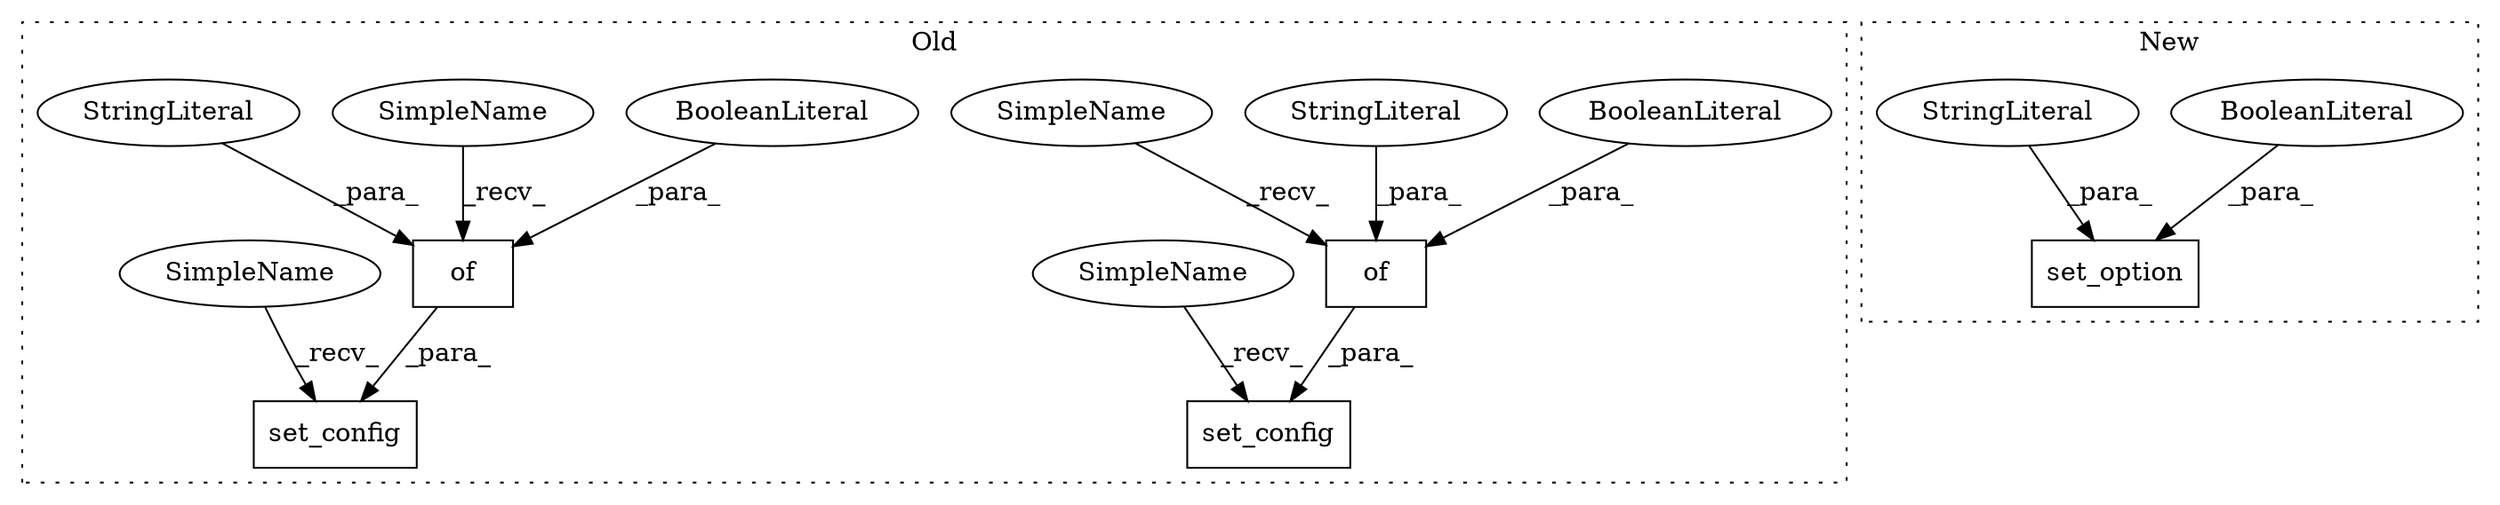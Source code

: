 digraph G {
subgraph cluster0 {
1 [label="set_config" a="32" s="1998,2038" l="11,1" shape="box"];
3 [label="of" a="32" s="2013,2037" l="3,1" shape="box"];
4 [label="BooleanLiteral" a="9" s="2033" l="4" shape="ellipse"];
5 [label="of" a="32" s="1684,1709" l="3,1" shape="box"];
6 [label="BooleanLiteral" a="9" s="1704" l="5" shape="ellipse"];
8 [label="set_config" a="32" s="1669,1710" l="11,1" shape="box"];
9 [label="StringLiteral" a="45" s="2016" l="16" shape="ellipse"];
11 [label="StringLiteral" a="45" s="1687" l="16" shape="ellipse"];
12 [label="SimpleName" a="42" s="1680" l="3" shape="ellipse"];
13 [label="SimpleName" a="42" s="2009" l="3" shape="ellipse"];
14 [label="SimpleName" a="42" s="1659" l="9" shape="ellipse"];
15 [label="SimpleName" a="42" s="1988" l="9" shape="ellipse"];
label = "Old";
style="dotted";
}
subgraph cluster1 {
2 [label="set_option" a="32" s="1691,1723" l="11,1" shape="box"];
7 [label="BooleanLiteral" a="9" s="1718" l="5" shape="ellipse"];
10 [label="StringLiteral" a="45" s="1702" l="15" shape="ellipse"];
label = "New";
style="dotted";
}
3 -> 1 [label="_para_"];
4 -> 3 [label="_para_"];
5 -> 8 [label="_para_"];
6 -> 5 [label="_para_"];
7 -> 2 [label="_para_"];
9 -> 3 [label="_para_"];
10 -> 2 [label="_para_"];
11 -> 5 [label="_para_"];
12 -> 5 [label="_recv_"];
13 -> 3 [label="_recv_"];
14 -> 8 [label="_recv_"];
15 -> 1 [label="_recv_"];
}